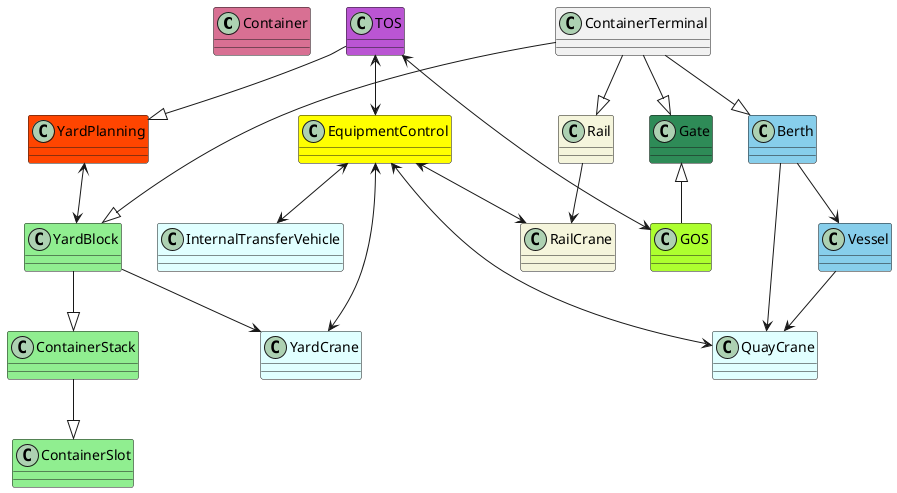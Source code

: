 @startuml

class Container #PaleVioletRed
class YardBlock #lightgreen
class ContainerStack #lightgreen
class ContainerSlot #lightgreen
class YardCrane #LightCyan
class InternalTransferVehicle #LightCyan
class QuayCrane #LightCyan
class EquipmentControl #yellow
class GOS #GreenYellow
class Rail #beige
class RailCrane #beige
class Vessel #SkyBlue
class Berth #SkyBlue
class ContainerTerminal
class TOS #MediumOrchid
class YardPlanning #OrangeRed
class Gate #SeaGreen

ContainerTerminal --|> Gate
ContainerTerminal --|> Rail
ContainerTerminal --|> YardBlock
ContainerTerminal --|> Berth
'ContainerTerminal <..> TOS
'ContainerTerminal --|> YardCrane
'ContainerTerminal --|> InternalTransferVehicle
'ContainerTerminal --|> QuayCrane
'ContainerTerminal --|> Vessel

Gate <|-- GOS

Rail --> RailCrane

YardBlock --|> ContainerStack
ContainerStack --|> ContainerSlot
YardBlock --> YardCrane

'InternalTransferVehicle .. QuayCrane
'InternalTransferVehicle .. YardCrane
'InternalTransferVehicle .. RailCrane

Berth --> Vessel
Berth --> QuayCrane
Vessel --> QuayCrane

'Container .. Vessel
'Container .. YardBlock
'Container .. GOS

TOS <--> EquipmentControl
TOS --|> YardPlanning
TOS <--> GOS

YardPlanning <--> YardBlock

EquipmentControl <--> QuayCrane
EquipmentControl <--> YardCrane
EquipmentControl <--> InternalTransferVehicle
EquipmentControl <--> RailCrane
'EquipmentControl <--> GOS
'EquipmentControl <--> YardBlock

@enduml
